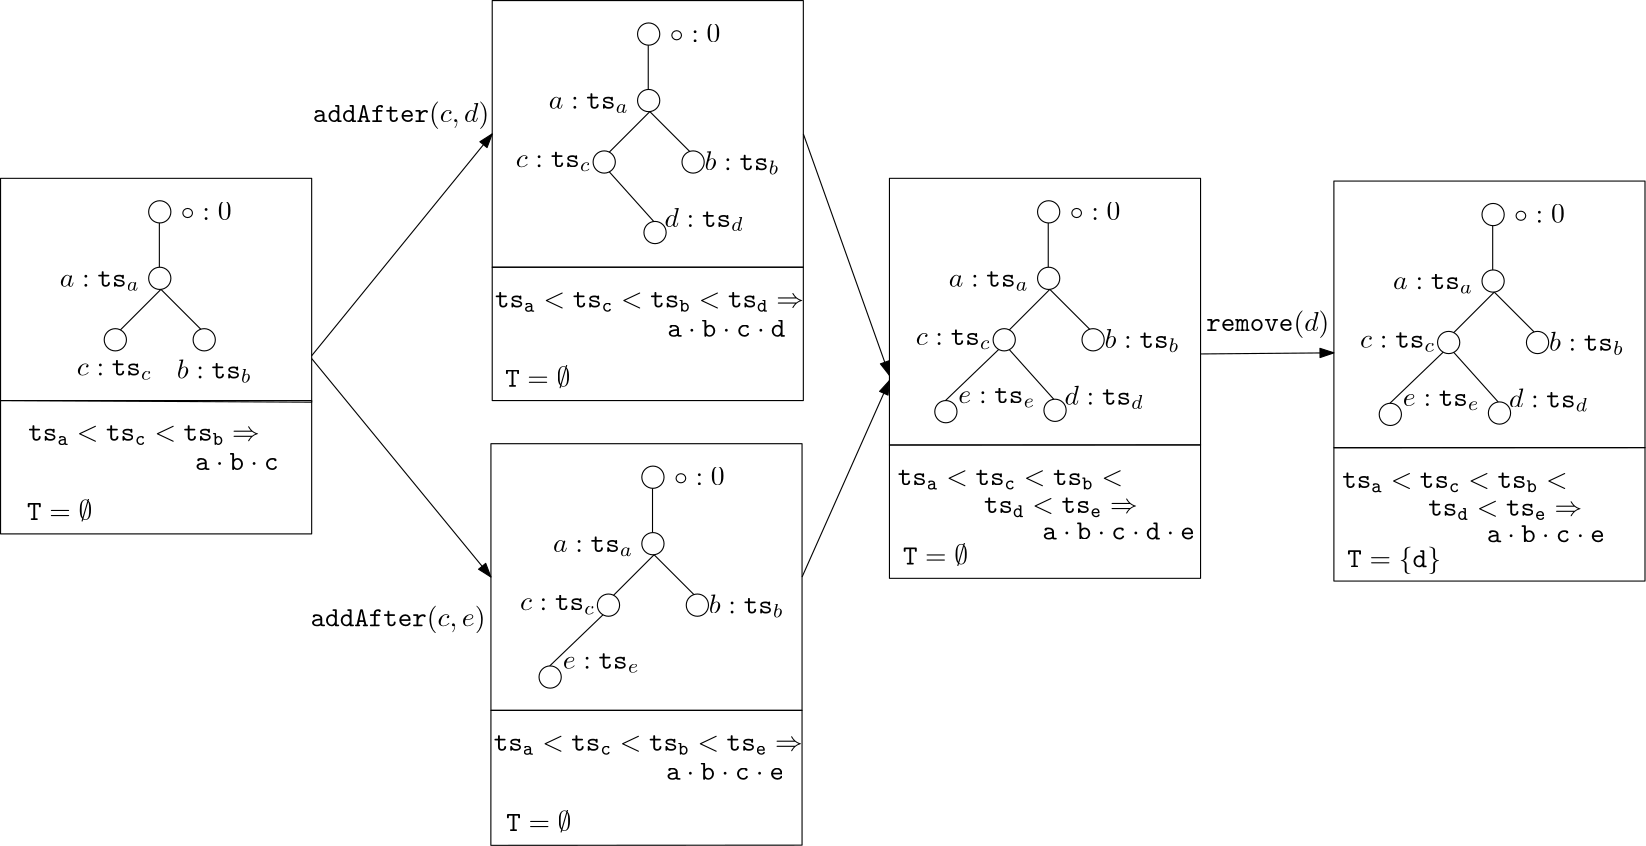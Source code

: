 <?xml version="1.0"?>
<!DOCTYPE ipe SYSTEM "ipe.dtd">
<ipe version="70206" creator="Ipe 7.2.7">
<info created="D:20180702124632" modified="D:20180702163104"/>
<ipestyle name="basic">
<symbol name="arrow/arc(spx)">
<path stroke="sym-stroke" fill="sym-stroke" pen="sym-pen">
0 0 m
-1 0.333 l
-1 -0.333 l
h
</path>
</symbol>
<symbol name="arrow/farc(spx)">
<path stroke="sym-stroke" fill="white" pen="sym-pen">
0 0 m
-1 0.333 l
-1 -0.333 l
h
</path>
</symbol>
<symbol name="arrow/ptarc(spx)">
<path stroke="sym-stroke" fill="sym-stroke" pen="sym-pen">
0 0 m
-1 0.333 l
-0.8 0 l
-1 -0.333 l
h
</path>
</symbol>
<symbol name="arrow/fptarc(spx)">
<path stroke="sym-stroke" fill="white" pen="sym-pen">
0 0 m
-1 0.333 l
-0.8 0 l
-1 -0.333 l
h
</path>
</symbol>
<symbol name="mark/circle(sx)" transformations="translations">
<path fill="sym-stroke">
0.6 0 0 0.6 0 0 e
0.4 0 0 0.4 0 0 e
</path>
</symbol>
<symbol name="mark/disk(sx)" transformations="translations">
<path fill="sym-stroke">
0.6 0 0 0.6 0 0 e
</path>
</symbol>
<symbol name="mark/fdisk(sfx)" transformations="translations">
<group>
<path fill="sym-fill">
0.5 0 0 0.5 0 0 e
</path>
<path fill="sym-stroke" fillrule="eofill">
0.6 0 0 0.6 0 0 e
0.4 0 0 0.4 0 0 e
</path>
</group>
</symbol>
<symbol name="mark/box(sx)" transformations="translations">
<path fill="sym-stroke" fillrule="eofill">
-0.6 -0.6 m
0.6 -0.6 l
0.6 0.6 l
-0.6 0.6 l
h
-0.4 -0.4 m
0.4 -0.4 l
0.4 0.4 l
-0.4 0.4 l
h
</path>
</symbol>
<symbol name="mark/square(sx)" transformations="translations">
<path fill="sym-stroke">
-0.6 -0.6 m
0.6 -0.6 l
0.6 0.6 l
-0.6 0.6 l
h
</path>
</symbol>
<symbol name="mark/fsquare(sfx)" transformations="translations">
<group>
<path fill="sym-fill">
-0.5 -0.5 m
0.5 -0.5 l
0.5 0.5 l
-0.5 0.5 l
h
</path>
<path fill="sym-stroke" fillrule="eofill">
-0.6 -0.6 m
0.6 -0.6 l
0.6 0.6 l
-0.6 0.6 l
h
-0.4 -0.4 m
0.4 -0.4 l
0.4 0.4 l
-0.4 0.4 l
h
</path>
</group>
</symbol>
<symbol name="mark/cross(sx)" transformations="translations">
<group>
<path fill="sym-stroke">
-0.43 -0.57 m
0.57 0.43 l
0.43 0.57 l
-0.57 -0.43 l
h
</path>
<path fill="sym-stroke">
-0.43 0.57 m
0.57 -0.43 l
0.43 -0.57 l
-0.57 0.43 l
h
</path>
</group>
</symbol>
<symbol name="arrow/fnormal(spx)">
<path stroke="sym-stroke" fill="white" pen="sym-pen">
0 0 m
-1 0.333 l
-1 -0.333 l
h
</path>
</symbol>
<symbol name="arrow/pointed(spx)">
<path stroke="sym-stroke" fill="sym-stroke" pen="sym-pen">
0 0 m
-1 0.333 l
-0.8 0 l
-1 -0.333 l
h
</path>
</symbol>
<symbol name="arrow/fpointed(spx)">
<path stroke="sym-stroke" fill="white" pen="sym-pen">
0 0 m
-1 0.333 l
-0.8 0 l
-1 -0.333 l
h
</path>
</symbol>
<symbol name="arrow/linear(spx)">
<path stroke="sym-stroke" pen="sym-pen">
-1 0.333 m
0 0 l
-1 -0.333 l
</path>
</symbol>
<symbol name="arrow/fdouble(spx)">
<path stroke="sym-stroke" fill="white" pen="sym-pen">
0 0 m
-1 0.333 l
-1 -0.333 l
h
-1 0 m
-2 0.333 l
-2 -0.333 l
h
</path>
</symbol>
<symbol name="arrow/double(spx)">
<path stroke="sym-stroke" fill="sym-stroke" pen="sym-pen">
0 0 m
-1 0.333 l
-1 -0.333 l
h
-1 0 m
-2 0.333 l
-2 -0.333 l
h
</path>
</symbol>
<pen name="heavier" value="0.8"/>
<pen name="fat" value="1.2"/>
<pen name="ultrafat" value="2"/>
<symbolsize name="large" value="5"/>
<symbolsize name="small" value="2"/>
<symbolsize name="tiny" value="1.1"/>
<arrowsize name="large" value="10"/>
<arrowsize name="small" value="5"/>
<arrowsize name="tiny" value="3"/>
<color name="red" value="1 0 0"/>
<color name="green" value="0 1 0"/>
<color name="blue" value="0 0 1"/>
<color name="yellow" value="1 1 0"/>
<color name="orange" value="1 0.647 0"/>
<color name="gold" value="1 0.843 0"/>
<color name="purple" value="0.627 0.125 0.941"/>
<color name="gray" value="0.745"/>
<color name="brown" value="0.647 0.165 0.165"/>
<color name="navy" value="0 0 0.502"/>
<color name="pink" value="1 0.753 0.796"/>
<color name="seagreen" value="0.18 0.545 0.341"/>
<color name="turquoise" value="0.251 0.878 0.816"/>
<color name="violet" value="0.933 0.51 0.933"/>
<color name="darkblue" value="0 0 0.545"/>
<color name="darkcyan" value="0 0.545 0.545"/>
<color name="darkgray" value="0.663"/>
<color name="darkgreen" value="0 0.392 0"/>
<color name="darkmagenta" value="0.545 0 0.545"/>
<color name="darkorange" value="1 0.549 0"/>
<color name="darkred" value="0.545 0 0"/>
<color name="lightblue" value="0.678 0.847 0.902"/>
<color name="lightcyan" value="0.878 1 1"/>
<color name="lightgray" value="0.827"/>
<color name="lightgreen" value="0.565 0.933 0.565"/>
<color name="lightyellow" value="1 1 0.878"/>
<dashstyle name="dashed" value="[4] 0"/>
<dashstyle name="dotted" value="[1 3] 0"/>
<dashstyle name="dash dotted" value="[4 2 1 2] 0"/>
<dashstyle name="dash dot dotted" value="[4 2 1 2 1 2] 0"/>
<textsize name="large" value="\large"/>
<textsize name="Large" value="\Large"/>
<textsize name="LARGE" value="\LARGE"/>
<textsize name="huge" value="\huge"/>
<textsize name="Huge" value="\Huge"/>
<textsize name="small" value="\small"/>
<textsize name="footnote" value="\footnotesize"/>
<textsize name="tiny" value="\tiny"/>
<textstyle name="center" begin="\begin{center}" end="\end{center}"/>
<textstyle name="itemize" begin="\begin{itemize}" end="\end{itemize}"/>
<textstyle name="item" begin="\begin{itemize}\item{}" end="\end{itemize}"/>
<gridsize name="4 pts" value="4"/>
<gridsize name="8 pts (~3 mm)" value="8"/>
<gridsize name="16 pts (~6 mm)" value="16"/>
<gridsize name="32 pts (~12 mm)" value="32"/>
<gridsize name="10 pts (~3.5 mm)" value="10"/>
<gridsize name="20 pts (~7 mm)" value="20"/>
<gridsize name="14 pts (~5 mm)" value="14"/>
<gridsize name="28 pts (~10 mm)" value="28"/>
<gridsize name="56 pts (~20 mm)" value="56"/>
<anglesize name="90 deg" value="90"/>
<anglesize name="60 deg" value="60"/>
<anglesize name="45 deg" value="45"/>
<anglesize name="30 deg" value="30"/>
<anglesize name="22.5 deg" value="22.5"/>
<opacity name="10%" value="0.1"/>
<opacity name="30%" value="0.3"/>
<opacity name="50%" value="0.5"/>
<opacity name="75%" value="0.75"/>
<tiling name="falling" angle="-60" step="4" width="1"/>
<tiling name="rising" angle="30" step="4" width="1"/>
</ipestyle>
<page>
<layer name="alpha"/>
<view layers="alpha" active="alpha"/>
<path layer="alpha" matrix="1 0 0 1 -34.682 483.936" stroke="black">
4 0 0 4 92 240 e
</path>
<path matrix="1 0 0 1 -34.682 460" stroke="black">
4 0 0 4 92 240 e
</path>
<group matrix="1 0 0 1 -22.221 259.88">
<path matrix="1 0 0 1 -28.4614 178" stroke="black">
4 0 0 4 92 240 e
</path>
<path matrix="1 0 0 1 3.5386 178" stroke="black">
4 0 0 4 92 240 e
</path>
</group>
<path matrix="1 0 0 1 -42 260" stroke="black">
99.1678 459.939 m
99.1678 443.997 l
99.1678 443.997 l
</path>
<path matrix="1 0 0 1 -42 260" stroke="black">
99.7334 436.022 m
114.073 421.682 l
114.073 421.682 l
</path>
<text matrix="1 0 0 1 -51.082 247.902" transformations="translations" pos="128 416" stroke="black" type="label" width="27.04" height="6.923" depth="1.49" halign="center" valign="baseline" style="math">b : \mathtt{ts}_{b}</text>
<text matrix="1 0 0 1 -92.257 281.007" transformations="translations" pos="128 416" stroke="black" type="label" width="28.848" height="5.519" depth="1.49" halign="center" valign="baseline" style="math">a : \mathtt{ts}_{a}</text>
<path matrix="1 0 0 1 -42 260" stroke="black">
99.7334 436.022 m
85.1484 421.437 l
85.1484 421.437 l
</path>
<text matrix="1 0 0 1 -38 257" transformations="translations" pos="112 464" stroke="black" type="label" width="18.265" height="6.42" depth="0" halign="center" valign="baseline" style="math">\circ: 0</text>
<text matrix="1 0 0 1 -23 265" transformations="translations" pos="64 400" stroke="black" type="label" width="27.133" height="5.519" depth="1.49" halign="center" valign="baseline" style="math">c: \mathtt{ts}_{c}</text>
<path stroke="black">
0 736 m
0 656 l
112 655.414 l
112 736 l
h
</path>
<path stroke="black">
0 656 m
0 608 l
112 608 l
112 656 l
h
</path>
<text matrix="1 0 0 1 -262 -16" transformations="translations" pos="272 656" stroke="black" type="label" width="83.288" height="5.519" depth="1.49" valign="bottom" style="math">\mathtt{ts_a &lt; ts_c &lt; ts_b \Rightarrow}</text>
<text matrix="1 0 0 1 -234 -9" transformations="translations" pos="304 640" stroke="black" type="label" width="30.081" height="6.088" depth="0" valign="bottom" style="math">\mathtt{a \cdot b \cdot c}</text>
<path matrix="1 0 0 1 285.318 483.936" stroke="black">
4 0 0 4 92 240 e
</path>
<path matrix="1 0 0 1 285.318 460" stroke="black">
4 0 0 4 92 240 e
</path>
<group matrix="1 0 0 1 297.779 259.88">
<path matrix="1 0 0 1 -28.4614 178" stroke="black">
4 0 0 4 92 240 e
</path>
<path matrix="1 0 0 1 3.5386 178" stroke="black">
4 0 0 4 92 240 e
</path>
</group>
<path matrix="1 0 0 1 278 260" stroke="black">
99.1678 459.939 m
99.1678 443.997 l
99.1678 443.997 l
</path>
<path matrix="1 0 0 1 278 260" stroke="black">
99.7334 436.022 m
114.073 421.682 l
114.073 421.682 l
</path>
<text matrix="1 0 0 1 282.918 258.902" transformations="translations" pos="128 416" stroke="black" type="label" width="27.04" height="6.923" depth="1.49" halign="center" valign="baseline" style="math">b : \mathtt{ts}_{b}</text>
<text matrix="1 0 0 1 227.743 281.007" transformations="translations" pos="128 416" stroke="black" type="label" width="28.848" height="5.519" depth="1.49" halign="center" valign="baseline" style="math">a : \mathtt{ts}_{a}</text>
<path matrix="1 0 0 1 278 260" stroke="black">
99.7334 436.022 m
85.1484 421.437 l
85.1484 421.437 l
</path>
<text matrix="1 0 0 1 282 257" transformations="translations" pos="112 464" stroke="black" type="label" width="18.265" height="6.42" depth="0" halign="center" valign="baseline" style="math">\circ: 0</text>
<text matrix="1 0 0 1 279 276" transformations="translations" pos="64 400" stroke="black" type="label" width="27.133" height="5.519" depth="1.49" halign="center" valign="baseline" style="math">c: \mathtt{ts}_{c}</text>
<path stroke="black">
320 736 m
320 640 l
432 640 l
432 736 l
h
</path>
<path stroke="black">
320 640 m
320 592 l
432 592 l
432 640.066 l
h
</path>
<text matrix="1 0 0 1 51 -32" transformations="translations" pos="272 656" stroke="black" type="label" width="81.074" height="5.519" depth="1.49" valign="bottom" style="math">\mathtt{ts_a &lt; ts_c &lt; ts_b &lt;}</text>
<text matrix="1 0 0 1 71 -34" transformations="translations" pos="304 640" stroke="black" type="label" width="54.932" height="6.088" depth="0" valign="bottom" style="math">\mathtt{a \cdot b \cdot c \cdot d \cdot e}</text>
<path matrix="1 0 0 1 248.318 412" stroke="black">
4 0 0 4 92 240 e
</path>
<path matrix="1 0 0 1 8 0" stroke="black">
351.34 674.403 m
332.161 655.997 l
</path>
<text matrix="1 0 0 1 294.653 255" transformations="translations" pos="64 400" stroke="black" type="label" width="27.68" height="5.519" depth="1.49" halign="center" valign="baseline" style="math">e: \mathtt{ts}_{e}</text>
<path matrix="1 0 0 1 287.615 412.49" stroke="black">
4 0 0 4 92 240 e
</path>
<path matrix="1 0 0 1 8 0" stroke="black">
355.153 674.326 m
371.155 656.464 l
</path>
<text matrix="1 0 0 1 333.297 254.49" transformations="translations" pos="64 400" stroke="black" type="label" width="28.594" height="6.923" depth="1.49" halign="center" valign="baseline" style="math">d: \mathtt{ts}_{d}</text>
<path matrix="1 0 0 1 141.318 547.936" stroke="black">
4 0 0 4 92 240 e
</path>
<path matrix="1 0 0 1 141.318 524" stroke="black">
4 0 0 4 92 240 e
</path>
<group matrix="1 0 0 1 153.779 323.88">
<path matrix="1 0 0 1 -28.4614 178" stroke="black">
4 0 0 4 92 240 e
</path>
<path matrix="1 0 0 1 3.5386 178" stroke="black">
4 0 0 4 92 240 e
</path>
</group>
<path matrix="1 0 0 1 134 324" stroke="black">
99.1678 459.939 m
99.1678 443.997 l
99.1678 443.997 l
</path>
<path matrix="1 0 0 1 134 324" stroke="black">
99.7334 436.022 m
114.073 421.682 l
114.073 421.682 l
</path>
<text matrix="1 0 0 1 138.918 322.902" transformations="translations" pos="128 416" stroke="black" type="label" width="27.04" height="6.923" depth="1.49" halign="center" valign="baseline" style="math">b : \mathtt{ts}_{b}</text>
<text matrix="1 0 0 1 83.743 345.007" transformations="translations" pos="128 416" stroke="black" type="label" width="28.848" height="5.519" depth="1.49" halign="center" valign="baseline" style="math">a : \mathtt{ts}_{a}</text>
<path matrix="1 0 0 1 134 324" stroke="black">
99.7334 436.022 m
85.1484 421.437 l
85.1484 421.437 l
</path>
<text matrix="1 0 0 1 138 321" transformations="translations" pos="112 464" stroke="black" type="label" width="18.265" height="6.42" depth="0" halign="center" valign="baseline" style="math">\circ: 0</text>
<text matrix="1 0 0 1 135 340" transformations="translations" pos="64 400" stroke="black" type="label" width="27.133" height="5.519" depth="1.49" halign="center" valign="baseline" style="math">c: \mathtt{ts}_{c}</text>
<path matrix="1 0 0 1 17 0" stroke="black">
160 800 m
160 704 l
272 704 l
272 800 l
h
</path>
<path matrix="1 0 0 1 17 0" stroke="black">
160 704 m
160 656 l
272 656 l
272 704 l
h
</path>
<text matrix="1 0 0 1 -94 32" transformations="translations" pos="272 656" stroke="black" type="label" width="111.235" height="5.519" depth="1.49" valign="bottom" style="math">\mathtt{ts_a &lt; ts_c &lt; ts_b &lt; ts_d\Rightarrow}</text>
<text matrix="1 0 0 1 -64 39" transformations="translations" pos="304 640" stroke="black" type="label" width="42.507" height="6.088" depth="0" valign="bottom" style="math">\mathtt{a \cdot b \cdot c \cdot d}</text>
<path matrix="1 0 0 1 143.615 476.49" stroke="black">
4 0 0 4 92 240 e
</path>
<path matrix="1 0 0 1 -136 64" stroke="black">
355.153 674.326 m
371.155 656.464 l
</path>
<text matrix="1 0 0 1 189.297 318.49" transformations="translations" pos="64 400" stroke="black" type="label" width="28.594" height="6.923" depth="1.49" halign="center" valign="baseline" style="math">d: \mathtt{ts}_{d}</text>
<path matrix="1 0 0 1 142.854 388.404" stroke="black">
4 0 0 4 92 240 e
</path>
<path matrix="1 0 0 1 142.854 364.468" stroke="black">
4 0 0 4 92 240 e
</path>
<group matrix="1 0 0 1 155.315 164.348">
<path matrix="1 0 0 1 -28.4614 178" stroke="black">
4 0 0 4 92 240 e
</path>
<path matrix="1 0 0 1 3.5386 178" stroke="black">
4 0 0 4 92 240 e
</path>
</group>
<path matrix="1 0 0 1 135.536 164.468" stroke="black">
99.1678 459.939 m
99.1678 443.997 l
99.1678 443.997 l
</path>
<path matrix="1 0 0 1 135.536 164.468" stroke="black">
99.7334 436.022 m
114.073 421.682 l
114.073 421.682 l
</path>
<text matrix="1 0 0 1 140.454 163.37" transformations="translations" pos="128 416" stroke="black" type="label" width="27.04" height="6.923" depth="1.49" halign="center" valign="baseline" style="math">b : \mathtt{ts}_{b}</text>
<text matrix="1 0 0 1 85.2793 185.475" transformations="translations" pos="128 416" stroke="black" type="label" width="28.848" height="5.519" depth="1.49" halign="center" valign="baseline" style="math">a : \mathtt{ts}_{a}</text>
<path matrix="1 0 0 1 135.536 164.468" stroke="black">
99.7334 436.022 m
85.1484 421.437 l
85.1484 421.437 l
</path>
<text matrix="1 0 0 1 139.536 161.468" transformations="translations" pos="112 464" stroke="black" type="label" width="18.265" height="6.42" depth="0" halign="center" valign="baseline" style="math">\circ: 0</text>
<text matrix="1 0 0 1 136.536 180.468" transformations="translations" pos="64 400" stroke="black" type="label" width="27.133" height="5.519" depth="1.49" halign="center" valign="baseline" style="math">c: \mathtt{ts}_{c}</text>
<path matrix="1 0 0 1 16.5363 -15.5322" stroke="black">
160 656 m
160 560 l
272 560 l
272 656 l
h
</path>
<path stroke="black">
176.536 544.468 m
176.51 495.88 l
288.54 495.95 l
288.536 544.468 l
h
</path>
<text matrix="1 0 0 1 -94.4637 -127.532" transformations="translations" pos="272 656" stroke="black" type="label" width="111.235" height="5.519" depth="1.49" valign="bottom" style="math">\mathtt{ts_a &lt; ts_c &lt; ts_b &lt; ts_e \Rightarrow}</text>
<text matrix="1 0 0 1 -64.4637 -120.532" transformations="translations" pos="304 640" stroke="black" type="label" width="42.507" height="6.088" depth="0" valign="bottom" style="math">\mathtt{a \cdot b \cdot c \cdot e}</text>
<path matrix="1 0 0 1 105.854 316.468" stroke="black">
4 0 0 4 92 240 e
</path>
<path matrix="1 0 0 1 -134.464 -95.5322" stroke="black">
351.34 674.403 m
332.161 655.997 l
</path>
<text matrix="1 0 0 1 152.189 159.468" transformations="translations" pos="64 400" stroke="black" type="label" width="27.68" height="5.519" depth="1.49" halign="center" valign="baseline" style="math">e: \mathtt{ts}_{e}</text>
<text matrix="1 0 0 1 82 -42" transformations="translations" pos="272 656" stroke="black" type="label" width="55.341" height="5.519" depth="1.49" valign="bottom" style="math">\mathtt{ts_d &lt; ts_e \Rightarrow}</text>
<text matrix="1 0 0 1 -86.4833 -11" transformations="translations" pos="96 624" stroke="black" type="label" width="23.495" height="7.475" depth="0.55" valign="baseline" style="math">\mathtt{T = \emptyset}</text>
<text matrix="1 0 0 1 85.6569 37" transformations="translations" pos="96 624" stroke="black" type="label" width="23.495" height="7.475" depth="0.55" valign="baseline" style="math">\mathtt{T = \emptyset}</text>
<text matrix="1 0 0 1 86.0306 -123" transformations="translations" pos="96 624" stroke="black" type="label" width="23.495" height="7.475" depth="0.55" valign="baseline" style="math">\mathtt{T = \emptyset}</text>
<text matrix="1 0 0 1 228.841 -27" transformations="translations" pos="96 624" stroke="black" type="label" width="23.495" height="7.475" depth="0.55" valign="baseline" style="math">\mathtt{T = \emptyset}</text>
<path stroke="black" arrow="normal/small">
112 672.132 m
177 752 l
</path>
<path stroke="black" arrow="normal/small">
112 671.122 m
176.536 592.468 l
</path>
<path stroke="black" arrow="normal/small">
289 752 m
320 665.065 l
</path>
<path stroke="black" arrow="normal/small">
288.536 592.468 m
320 663.199 l
</path>
<path stroke="black" arrow="normal/small">
432 672.78 m
480 673.179 l
</path>
<text matrix="0.797719 0.603029 -0.603029 0.797719 185.208 129.387" transformations="translations" pos="320 544" stroke="black" type="label" width="63.516" height="7.473" depth="2.49" valign="baseline" style="math">\mathtt{addAfter}(c, d)</text>
<path matrix="1 0 0 1 445.318 482.957" stroke="black">
4 0 0 4 92 240 e
</path>
<path matrix="1 0 0 1 445.318 459.021" stroke="black">
4 0 0 4 92 240 e
</path>
<group matrix="1 0 0 1 457.779 258.901">
<path matrix="1 0 0 1 -28.4614 178" stroke="black">
4 0 0 4 92 240 e
</path>
<path matrix="1 0 0 1 3.5386 178" stroke="black">
4 0 0 4 92 240 e
</path>
</group>
<path matrix="1 0 0 1 438 259.021" stroke="black">
99.1678 459.939 m
99.1678 443.997 l
99.1678 443.997 l
</path>
<path matrix="1 0 0 1 438 259.021" stroke="black">
99.7334 436.022 m
114.073 421.682 l
114.073 421.682 l
</path>
<text matrix="1 0 0 1 442.918 257.923" transformations="translations" pos="128 416" stroke="black" type="label" width="27.04" height="6.923" depth="1.49" halign="center" valign="baseline" style="math">b : \mathtt{ts}_{b}</text>
<text matrix="1 0 0 1 387.743 280.028" transformations="translations" pos="128 416" stroke="black" type="label" width="28.848" height="5.519" depth="1.49" halign="center" valign="baseline" style="math">a : \mathtt{ts}_{a}</text>
<path matrix="1 0 0 1 438 259.021" stroke="black">
99.7334 436.022 m
85.1484 421.437 l
85.1484 421.437 l
</path>
<text matrix="1 0 0 1 442 256.021" transformations="translations" pos="112 464" stroke="black" type="label" width="18.265" height="6.42" depth="0" halign="center" valign="baseline" style="math">\circ: 0</text>
<text matrix="1 0 0 1 439 275.021" transformations="translations" pos="64 400" stroke="black" type="label" width="27.133" height="5.519" depth="1.49" halign="center" valign="baseline" style="math">c: \mathtt{ts}_{c}</text>
<path matrix="1 0 0 1 160 -0.979" stroke="black">
320 736 m
320 640 l
432 640 l
432 736 l
h
</path>
<path matrix="1 0 0 1 160 -0.979" stroke="black">
320 640 m
320 592 l
432 592 l
432 640.066 l
h
</path>
<text matrix="1 0 0 1 211 -32.979" transformations="translations" pos="272 656" stroke="black" type="label" width="81.074" height="5.519" depth="1.49" valign="bottom" style="math">\mathtt{ts_a &lt; ts_c &lt; ts_b &lt;}</text>
<text matrix="1 0 0 1 231 -34.979" transformations="translations" pos="304 640" stroke="black" type="label" width="42.507" height="6.088" depth="0" valign="bottom" style="math">\mathtt{a \cdot b \cdot c \cdot e}</text>
<path matrix="1 0 0 1 408.318 411.021" stroke="black">
4 0 0 4 92 240 e
</path>
<path matrix="1 0 0 1 168 -0.979" stroke="black">
351.34 674.403 m
332.161 655.997 l
</path>
<text matrix="1 0 0 1 454.653 254.021" transformations="translations" pos="64 400" stroke="black" type="label" width="27.68" height="5.519" depth="1.49" halign="center" valign="baseline" style="math">e: \mathtt{ts}_{e}</text>
<path matrix="1 0 0 1 447.615 411.511" stroke="black">
4 0 0 4 92 240 e
</path>
<path matrix="1 0 0 1 168 -0.979" stroke="black">
355.153 674.326 m
371.155 656.464 l
</path>
<text matrix="1 0 0 1 493.297 253.511" transformations="translations" pos="64 400" stroke="black" type="label" width="28.594" height="6.923" depth="1.49" halign="center" valign="baseline" style="math">d: \mathtt{ts}_{d}</text>
<text matrix="1 0 0 1 242 -42.979" transformations="translations" pos="272 656" stroke="black" type="label" width="55.341" height="5.519" depth="1.49" valign="bottom" style="math">\mathtt{ts_d &lt; ts_e \Rightarrow}</text>
<text matrix="1 0 0 1 388.841 -27.979" transformations="translations" pos="96 624" stroke="black" type="label" width="33.707" height="7.473" depth="2.49" valign="baseline" style="math">\mathtt{T = \{d\}}</text>
<text matrix="0.797719 0.603029 -0.603029 0.797719 184.392 -52.1904" transformations="translations" pos="320 544" stroke="black" type="label" width="62.97" height="7.473" depth="2.49" valign="baseline" style="math">\mathtt{addAfter}(c, e)</text>
<text matrix="0.797719 0.603029 -0.603029 0.797719 506.812 54.1545" transformations="translations" pos="320 544" stroke="black" type="label" width="44.316" height="7.473" depth="2.49" valign="baseline" style="math">\mathtt{remove}(d)</text>
<path stroke="black">
176 544 m
176 544 l
176 544 l
176 544 l
h
</path>
</page>
</ipe>
